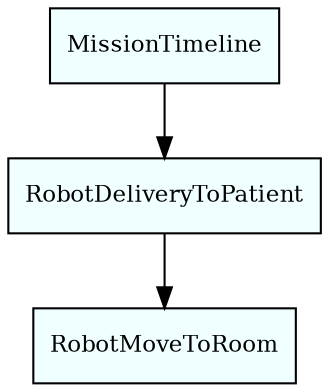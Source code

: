 digraph hierarhcy_graph {
	rankdir=TB;
	node [fontsize=11, style=filled, fillcolor=azure, shape = box]
	MissionTimeline -> RobotDeliveryToPatient	RobotDeliveryToPatient -> RobotMoveToRoom
}

